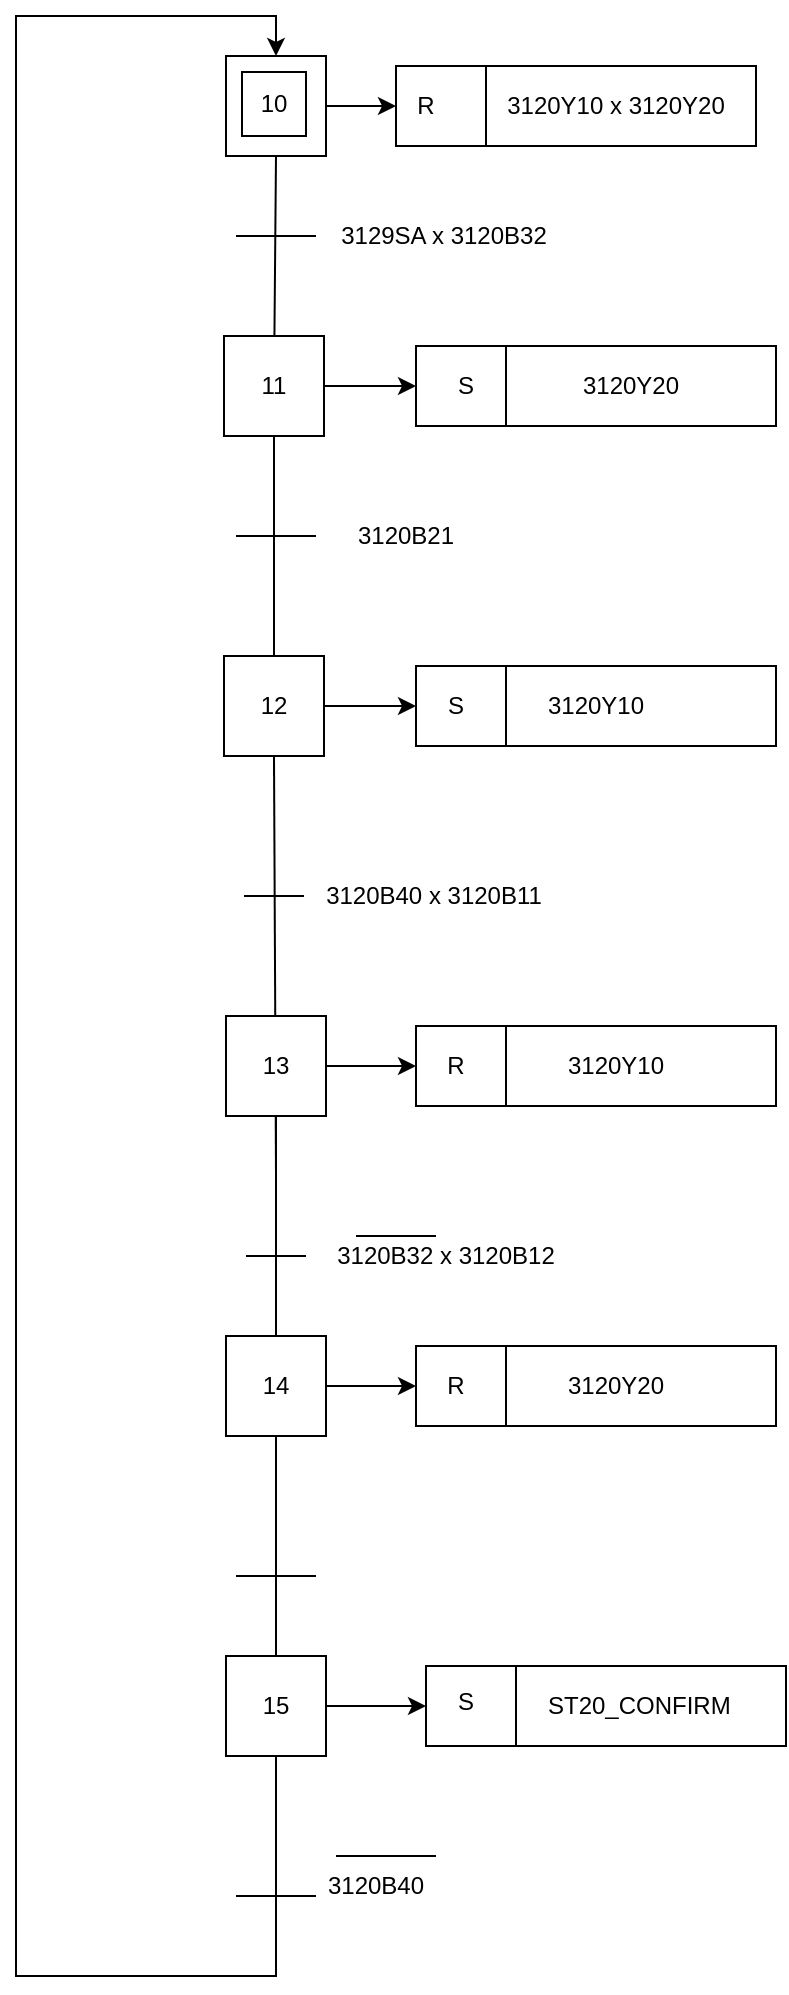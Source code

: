 <mxfile version="14.6.12" type="device"><diagram id="EC1UIXrFm6N6FgIlvH7Z" name="Page-1"><mxGraphModel dx="1012" dy="625" grid="1" gridSize="10" guides="1" tooltips="1" connect="1" arrows="1" fold="1" page="1" pageScale="1" pageWidth="827" pageHeight="1169" math="0" shadow="0"><root><mxCell id="0"/><mxCell id="1" parent="0"/><mxCell id="oZrFccz85-5chrS2YNV3-28" style="edgeStyle=orthogonalEdgeStyle;rounded=0;orthogonalLoop=1;jettySize=auto;html=1;exitX=1;exitY=0.5;exitDx=0;exitDy=0;entryX=0;entryY=0.5;entryDx=0;entryDy=0;" parent="1" source="oZrFccz85-5chrS2YNV3-1" target="oZrFccz85-5chrS2YNV3-22" edge="1"><mxGeometry relative="1" as="geometry"><Array as="points"><mxPoint x="450" y="65"/><mxPoint x="450" y="65"/></Array></mxGeometry></mxCell><mxCell id="oZrFccz85-5chrS2YNV3-1" value="" style="whiteSpace=wrap;html=1;aspect=fixed;" parent="1" vertex="1"><mxGeometry x="375" y="40" width="50" height="50" as="geometry"/></mxCell><mxCell id="oZrFccz85-5chrS2YNV3-2" value="10" style="whiteSpace=wrap;html=1;aspect=fixed;" parent="1" vertex="1"><mxGeometry x="383" y="48" width="32" height="32" as="geometry"/></mxCell><mxCell id="oZrFccz85-5chrS2YNV3-4" value="" style="endArrow=none;html=1;" parent="1" edge="1"><mxGeometry width="50" height="50" relative="1" as="geometry"><mxPoint x="380" y="130" as="sourcePoint"/><mxPoint x="420" y="130" as="targetPoint"/></mxGeometry></mxCell><mxCell id="oZrFccz85-5chrS2YNV3-6" value="" style="endArrow=none;html=1;entryX=0.5;entryY=1;entryDx=0;entryDy=0;startArrow=none;" parent="1" source="oZrFccz85-5chrS2YNV3-7" target="oZrFccz85-5chrS2YNV3-1" edge="1"><mxGeometry width="50" height="50" relative="1" as="geometry"><mxPoint x="400" y="220" as="sourcePoint"/><mxPoint x="426" y="380" as="targetPoint"/></mxGeometry></mxCell><mxCell id="oZrFccz85-5chrS2YNV3-27" style="edgeStyle=orthogonalEdgeStyle;rounded=0;orthogonalLoop=1;jettySize=auto;html=1;exitX=1;exitY=0.5;exitDx=0;exitDy=0;entryX=0;entryY=0.5;entryDx=0;entryDy=0;" parent="1" source="oZrFccz85-5chrS2YNV3-7" target="oZrFccz85-5chrS2YNV3-26" edge="1"><mxGeometry relative="1" as="geometry"/></mxCell><mxCell id="oZrFccz85-5chrS2YNV3-8" value="" style="endArrow=none;html=1;entryX=0.5;entryY=1;entryDx=0;entryDy=0;startArrow=none;" parent="1" source="oZrFccz85-5chrS2YNV3-9" target="oZrFccz85-5chrS2YNV3-7" edge="1"><mxGeometry width="50" height="50" relative="1" as="geometry"><mxPoint x="399" y="400" as="sourcePoint"/><mxPoint x="426" y="380" as="targetPoint"/></mxGeometry></mxCell><mxCell id="oZrFccz85-5chrS2YNV3-39" style="edgeStyle=orthogonalEdgeStyle;rounded=0;orthogonalLoop=1;jettySize=auto;html=1;exitX=1;exitY=0.5;exitDx=0;exitDy=0;entryX=0;entryY=0.5;entryDx=0;entryDy=0;" parent="1" source="oZrFccz85-5chrS2YNV3-9" target="oZrFccz85-5chrS2YNV3-36" edge="1"><mxGeometry relative="1" as="geometry"/></mxCell><mxCell id="oZrFccz85-5chrS2YNV3-10" value="" style="endArrow=none;html=1;" parent="1" edge="1"><mxGeometry width="50" height="50" relative="1" as="geometry"><mxPoint x="380" y="280" as="sourcePoint"/><mxPoint x="420" y="280" as="targetPoint"/></mxGeometry></mxCell><mxCell id="oZrFccz85-5chrS2YNV3-11" value="" style="endArrow=none;html=1;entryX=0.5;entryY=1;entryDx=0;entryDy=0;" parent="1" target="oZrFccz85-5chrS2YNV3-9" edge="1"><mxGeometry width="50" height="50" relative="1" as="geometry"><mxPoint x="400" y="600" as="sourcePoint"/><mxPoint x="418" y="640" as="targetPoint"/></mxGeometry></mxCell><mxCell id="oZrFccz85-5chrS2YNV3-12" value="" style="endArrow=none;html=1;" parent="1" edge="1"><mxGeometry width="50" height="50" relative="1" as="geometry"><mxPoint x="384" y="460" as="sourcePoint"/><mxPoint x="414" y="460" as="targetPoint"/></mxGeometry></mxCell><mxCell id="oZrFccz85-5chrS2YNV3-49" style="edgeStyle=orthogonalEdgeStyle;rounded=0;orthogonalLoop=1;jettySize=auto;html=1;exitX=1;exitY=0.5;exitDx=0;exitDy=0;entryX=0;entryY=0.5;entryDx=0;entryDy=0;" parent="1" source="oZrFccz85-5chrS2YNV3-13" target="oZrFccz85-5chrS2YNV3-43" edge="1"><mxGeometry relative="1" as="geometry"/></mxCell><mxCell id="oZrFccz85-5chrS2YNV3-13" value="13" style="whiteSpace=wrap;html=1;aspect=fixed;" parent="1" vertex="1"><mxGeometry x="375" y="520" width="50" height="50" as="geometry"/></mxCell><mxCell id="oZrFccz85-5chrS2YNV3-14" value="" style="endArrow=none;html=1;entryX=0.5;entryY=1;entryDx=0;entryDy=0;startArrow=none;" parent="1" source="oZrFccz85-5chrS2YNV3-16" target="oZrFccz85-5chrS2YNV3-13" edge="1"><mxGeometry width="50" height="50" relative="1" as="geometry"><mxPoint x="400" y="800" as="sourcePoint"/><mxPoint x="430" y="920" as="targetPoint"/></mxGeometry></mxCell><mxCell id="oZrFccz85-5chrS2YNV3-15" value="" style="endArrow=none;html=1;" parent="1" edge="1"><mxGeometry width="50" height="50" relative="1" as="geometry"><mxPoint x="385" y="640" as="sourcePoint"/><mxPoint x="415" y="640" as="targetPoint"/></mxGeometry></mxCell><mxCell id="oZrFccz85-5chrS2YNV3-50" style="edgeStyle=orthogonalEdgeStyle;rounded=0;orthogonalLoop=1;jettySize=auto;html=1;exitX=1;exitY=0.5;exitDx=0;exitDy=0;entryX=0;entryY=0.5;entryDx=0;entryDy=0;" parent="1" source="oZrFccz85-5chrS2YNV3-16" target="oZrFccz85-5chrS2YNV3-47" edge="1"><mxGeometry relative="1" as="geometry"/></mxCell><mxCell id="lTuXkB7YqCYSziHP0r6d-7" value="" style="edgeStyle=orthogonalEdgeStyle;rounded=0;orthogonalLoop=1;jettySize=auto;html=1;endArrow=none;endFill=0;" parent="1" source="oZrFccz85-5chrS2YNV3-16" target="lTuXkB7YqCYSziHP0r6d-6" edge="1"><mxGeometry relative="1" as="geometry"/></mxCell><mxCell id="oZrFccz85-5chrS2YNV3-18" value="" style="endArrow=none;html=1;" parent="1" edge="1"><mxGeometry width="50" height="50" relative="1" as="geometry"><mxPoint x="380" y="960" as="sourcePoint"/><mxPoint x="420" y="960" as="targetPoint"/></mxGeometry></mxCell><mxCell id="oZrFccz85-5chrS2YNV3-19" value="" style="rounded=0;whiteSpace=wrap;html=1;" parent="1" vertex="1"><mxGeometry x="460" y="45" width="180" height="40" as="geometry"/></mxCell><mxCell id="oZrFccz85-5chrS2YNV3-21" value="" style="endArrow=none;html=1;entryX=0.25;entryY=0;entryDx=0;entryDy=0;exitX=0.25;exitY=1;exitDx=0;exitDy=0;" parent="1" source="oZrFccz85-5chrS2YNV3-19" target="oZrFccz85-5chrS2YNV3-19" edge="1"><mxGeometry width="50" height="50" relative="1" as="geometry"><mxPoint x="200" y="315" as="sourcePoint"/><mxPoint x="250" y="265" as="targetPoint"/></mxGeometry></mxCell><mxCell id="oZrFccz85-5chrS2YNV3-22" value="R" style="text;html=1;strokeColor=none;fillColor=none;align=center;verticalAlign=middle;whiteSpace=wrap;rounded=0;" parent="1" vertex="1"><mxGeometry x="460" y="45" width="30" height="40" as="geometry"/></mxCell><mxCell id="oZrFccz85-5chrS2YNV3-23" value="3120Y10 x 3120Y20" style="text;html=1;strokeColor=none;fillColor=none;align=center;verticalAlign=middle;whiteSpace=wrap;rounded=0;" parent="1" vertex="1"><mxGeometry x="490" y="45" width="160" height="40" as="geometry"/></mxCell><mxCell id="oZrFccz85-5chrS2YNV3-26" value="" style="rounded=0;whiteSpace=wrap;html=1;" parent="1" vertex="1"><mxGeometry x="470" y="185" width="180" height="40" as="geometry"/></mxCell><mxCell id="oZrFccz85-5chrS2YNV3-30" value="" style="endArrow=none;html=1;entryX=0.25;entryY=0;entryDx=0;entryDy=0;exitX=0.25;exitY=1;exitDx=0;exitDy=0;" parent="1" source="oZrFccz85-5chrS2YNV3-26" target="oZrFccz85-5chrS2YNV3-26" edge="1"><mxGeometry width="50" height="50" relative="1" as="geometry"><mxPoint x="560" y="365" as="sourcePoint"/><mxPoint x="610" y="315" as="targetPoint"/></mxGeometry></mxCell><mxCell id="oZrFccz85-5chrS2YNV3-31" value="S" style="text;html=1;strokeColor=none;fillColor=none;align=center;verticalAlign=middle;whiteSpace=wrap;rounded=0;" parent="1" vertex="1"><mxGeometry x="475" y="175" width="40" height="60" as="geometry"/></mxCell><mxCell id="oZrFccz85-5chrS2YNV3-34" value="3120Y10" style="rounded=0;whiteSpace=wrap;html=1;" parent="1" vertex="1"><mxGeometry x="470" y="345" width="180" height="40" as="geometry"/></mxCell><mxCell id="oZrFccz85-5chrS2YNV3-35" value="" style="endArrow=none;html=1;entryX=0.25;entryY=0;entryDx=0;entryDy=0;exitX=0.25;exitY=1;exitDx=0;exitDy=0;" parent="1" source="oZrFccz85-5chrS2YNV3-34" target="oZrFccz85-5chrS2YNV3-34" edge="1"><mxGeometry width="50" height="50" relative="1" as="geometry"><mxPoint x="510" y="505" as="sourcePoint"/><mxPoint x="560" y="455" as="targetPoint"/></mxGeometry></mxCell><mxCell id="oZrFccz85-5chrS2YNV3-36" value="S" style="text;html=1;strokeColor=none;fillColor=none;align=center;verticalAlign=middle;whiteSpace=wrap;rounded=0;" parent="1" vertex="1"><mxGeometry x="470" y="335" width="40" height="60" as="geometry"/></mxCell><mxCell id="oZrFccz85-5chrS2YNV3-37" value="3120Y20" style="text;html=1;strokeColor=none;fillColor=none;align=center;verticalAlign=middle;whiteSpace=wrap;rounded=0;" parent="1" vertex="1"><mxGeometry x="515" y="175" width="125" height="60" as="geometry"/></mxCell><mxCell id="oZrFccz85-5chrS2YNV3-40" value="" style="rounded=0;whiteSpace=wrap;html=1;" parent="1" vertex="1"><mxGeometry x="470" y="525" width="180" height="40" as="geometry"/></mxCell><mxCell id="oZrFccz85-5chrS2YNV3-42" value="" style="endArrow=none;html=1;entryX=0.25;entryY=0;entryDx=0;entryDy=0;" parent="1" target="oZrFccz85-5chrS2YNV3-40" edge="1"><mxGeometry width="50" height="50" relative="1" as="geometry"><mxPoint x="515" y="565" as="sourcePoint"/><mxPoint x="490" y="575" as="targetPoint"/></mxGeometry></mxCell><mxCell id="oZrFccz85-5chrS2YNV3-43" value="R" style="text;html=1;strokeColor=none;fillColor=none;align=center;verticalAlign=middle;whiteSpace=wrap;rounded=0;" parent="1" vertex="1"><mxGeometry x="470" y="525" width="40" height="40" as="geometry"/></mxCell><mxCell id="oZrFccz85-5chrS2YNV3-44" value="3120Y10" style="text;html=1;strokeColor=none;fillColor=none;align=center;verticalAlign=middle;whiteSpace=wrap;rounded=0;" parent="1" vertex="1"><mxGeometry x="490" y="525" width="160" height="40" as="geometry"/></mxCell><mxCell id="oZrFccz85-5chrS2YNV3-46" value="" style="endArrow=none;html=1;" parent="1" edge="1"><mxGeometry width="50" height="50" relative="1" as="geometry"><mxPoint x="440" y="630" as="sourcePoint"/><mxPoint x="480" y="630" as="targetPoint"/><Array as="points"><mxPoint x="460" y="630"/></Array></mxGeometry></mxCell><mxCell id="oZrFccz85-5chrS2YNV3-47" value="" style="rounded=0;whiteSpace=wrap;html=1;" parent="1" vertex="1"><mxGeometry x="470" y="685" width="180" height="40" as="geometry"/></mxCell><mxCell id="oZrFccz85-5chrS2YNV3-51" value="" style="endArrow=none;html=1;entryX=0.25;entryY=0;entryDx=0;entryDy=0;exitX=0.25;exitY=1;exitDx=0;exitDy=0;" parent="1" source="oZrFccz85-5chrS2YNV3-47" target="oZrFccz85-5chrS2YNV3-47" edge="1"><mxGeometry width="50" height="50" relative="1" as="geometry"><mxPoint x="470" y="805" as="sourcePoint"/><mxPoint x="520" y="755" as="targetPoint"/></mxGeometry></mxCell><mxCell id="oZrFccz85-5chrS2YNV3-52" value="R" style="text;html=1;strokeColor=none;fillColor=none;align=center;verticalAlign=middle;whiteSpace=wrap;rounded=0;" parent="1" vertex="1"><mxGeometry x="470" y="685" width="40" height="40" as="geometry"/></mxCell><mxCell id="oZrFccz85-5chrS2YNV3-54" value="3120Y20" style="text;html=1;strokeColor=none;fillColor=none;align=center;verticalAlign=middle;whiteSpace=wrap;rounded=0;" parent="1" vertex="1"><mxGeometry x="490" y="685" width="160" height="40" as="geometry"/></mxCell><mxCell id="Ck82sVgsl0L6x4cUjte0-1" value="" style="endArrow=none;html=1;" parent="1" edge="1"><mxGeometry width="50" height="50" relative="1" as="geometry"><mxPoint x="430" y="940" as="sourcePoint"/><mxPoint x="480" y="940" as="targetPoint"/></mxGeometry></mxCell><mxCell id="lTuXkB7YqCYSziHP0r6d-1" value="3129SA x 3120B32" style="text;html=1;strokeColor=none;fillColor=none;align=center;verticalAlign=middle;whiteSpace=wrap;rounded=0;" parent="1" vertex="1"><mxGeometry x="424" y="120" width="120" height="20" as="geometry"/></mxCell><mxCell id="lTuXkB7YqCYSziHP0r6d-2" value="3120B21" style="text;html=1;strokeColor=none;fillColor=none;align=center;verticalAlign=middle;whiteSpace=wrap;rounded=0;" parent="1" vertex="1"><mxGeometry x="420" y="270" width="90" height="20" as="geometry"/></mxCell><mxCell id="lTuXkB7YqCYSziHP0r6d-3" value="3120B40 x 3120B11" style="text;html=1;strokeColor=none;fillColor=none;align=center;verticalAlign=middle;whiteSpace=wrap;rounded=0;" parent="1" vertex="1"><mxGeometry x="414" y="450" width="130" height="20" as="geometry"/></mxCell><mxCell id="lTuXkB7YqCYSziHP0r6d-4" value="3120B32 x 3120B12" style="text;html=1;strokeColor=none;fillColor=none;align=center;verticalAlign=middle;whiteSpace=wrap;rounded=0;" parent="1" vertex="1"><mxGeometry x="415" y="630" width="140" height="20" as="geometry"/></mxCell><mxCell id="lTuXkB7YqCYSziHP0r6d-10" value="" style="edgeStyle=orthogonalEdgeStyle;rounded=0;orthogonalLoop=1;jettySize=auto;html=1;endArrow=classic;endFill=1;startArrow=none;startFill=0;" parent="1" source="lTuXkB7YqCYSziHP0r6d-6" target="lTuXkB7YqCYSziHP0r6d-9" edge="1"><mxGeometry relative="1" as="geometry"/></mxCell><mxCell id="lTuXkB7YqCYSziHP0r6d-15" style="edgeStyle=orthogonalEdgeStyle;rounded=0;orthogonalLoop=1;jettySize=auto;html=1;entryX=0.5;entryY=0;entryDx=0;entryDy=0;startArrow=none;startFill=0;endArrow=classic;endFill=1;" parent="1" source="lTuXkB7YqCYSziHP0r6d-6" target="oZrFccz85-5chrS2YNV3-1" edge="1"><mxGeometry relative="1" as="geometry"><Array as="points"><mxPoint x="400" y="1000"/><mxPoint x="270" y="1000"/><mxPoint x="270" y="20"/><mxPoint x="400" y="20"/></Array></mxGeometry></mxCell><mxCell id="lTuXkB7YqCYSziHP0r6d-6" value="15" style="whiteSpace=wrap;html=1;aspect=fixed;" parent="1" vertex="1"><mxGeometry x="375" y="840" width="50" height="50" as="geometry"/></mxCell><mxCell id="lTuXkB7YqCYSziHP0r6d-8" value="" style="endArrow=none;html=1;" parent="1" edge="1"><mxGeometry width="50" height="50" relative="1" as="geometry"><mxPoint x="380" y="800" as="sourcePoint"/><mxPoint x="420" y="800" as="targetPoint"/></mxGeometry></mxCell><mxCell id="lTuXkB7YqCYSziHP0r6d-9" value="&amp;nbsp; &amp;nbsp; &amp;nbsp; &amp;nbsp; &amp;nbsp; ST20_CONFIRM" style="rounded=0;whiteSpace=wrap;html=1;" parent="1" vertex="1"><mxGeometry x="475" y="845" width="180" height="40" as="geometry"/></mxCell><mxCell id="lTuXkB7YqCYSziHP0r6d-13" value="" style="endArrow=none;html=1;entryX=0.25;entryY=0;entryDx=0;entryDy=0;exitX=0.25;exitY=1;exitDx=0;exitDy=0;" parent="1" source="lTuXkB7YqCYSziHP0r6d-9" target="lTuXkB7YqCYSziHP0r6d-9" edge="1"><mxGeometry width="50" height="50" relative="1" as="geometry"><mxPoint x="485" y="800" as="sourcePoint"/><mxPoint x="565" y="800" as="targetPoint"/></mxGeometry></mxCell><mxCell id="lTuXkB7YqCYSziHP0r6d-14" value="S" style="text;html=1;strokeColor=none;fillColor=none;align=center;verticalAlign=middle;whiteSpace=wrap;rounded=0;" parent="1" vertex="1"><mxGeometry x="475" y="845" width="40" height="35" as="geometry"/></mxCell><mxCell id="lTuXkB7YqCYSziHP0r6d-17" value="3120B40" style="text;html=1;strokeColor=none;fillColor=none;align=center;verticalAlign=middle;whiteSpace=wrap;rounded=0;" parent="1" vertex="1"><mxGeometry x="420" y="940" width="60" height="30" as="geometry"/></mxCell><mxCell id="oZrFccz85-5chrS2YNV3-7" value="11" style="whiteSpace=wrap;html=1;aspect=fixed;" parent="1" vertex="1"><mxGeometry x="374" y="180" width="50" height="50" as="geometry"/></mxCell><mxCell id="oZrFccz85-5chrS2YNV3-16" value="14" style="whiteSpace=wrap;html=1;aspect=fixed;" parent="1" vertex="1"><mxGeometry x="375" y="680" width="50" height="50" as="geometry"/></mxCell><mxCell id="lTuXkB7YqCYSziHP0r6d-20" value="" style="endArrow=none;html=1;entryX=0.5;entryY=1;entryDx=0;entryDy=0;" parent="1" target="oZrFccz85-5chrS2YNV3-16" edge="1"><mxGeometry width="50" height="50" relative="1" as="geometry"><mxPoint x="400" y="800" as="sourcePoint"/><mxPoint x="400" y="570" as="targetPoint"/></mxGeometry></mxCell><mxCell id="oZrFccz85-5chrS2YNV3-9" value="12" style="whiteSpace=wrap;html=1;aspect=fixed;" parent="1" vertex="1"><mxGeometry x="374" y="340" width="50" height="50" as="geometry"/></mxCell><mxCell id="lTuXkB7YqCYSziHP0r6d-21" value="" style="endArrow=none;html=1;entryX=0.5;entryY=1;entryDx=0;entryDy=0;" parent="1" target="oZrFccz85-5chrS2YNV3-9" edge="1"><mxGeometry width="50" height="50" relative="1" as="geometry"><mxPoint x="399" y="400" as="sourcePoint"/><mxPoint x="399" y="230" as="targetPoint"/></mxGeometry></mxCell></root></mxGraphModel></diagram></mxfile>